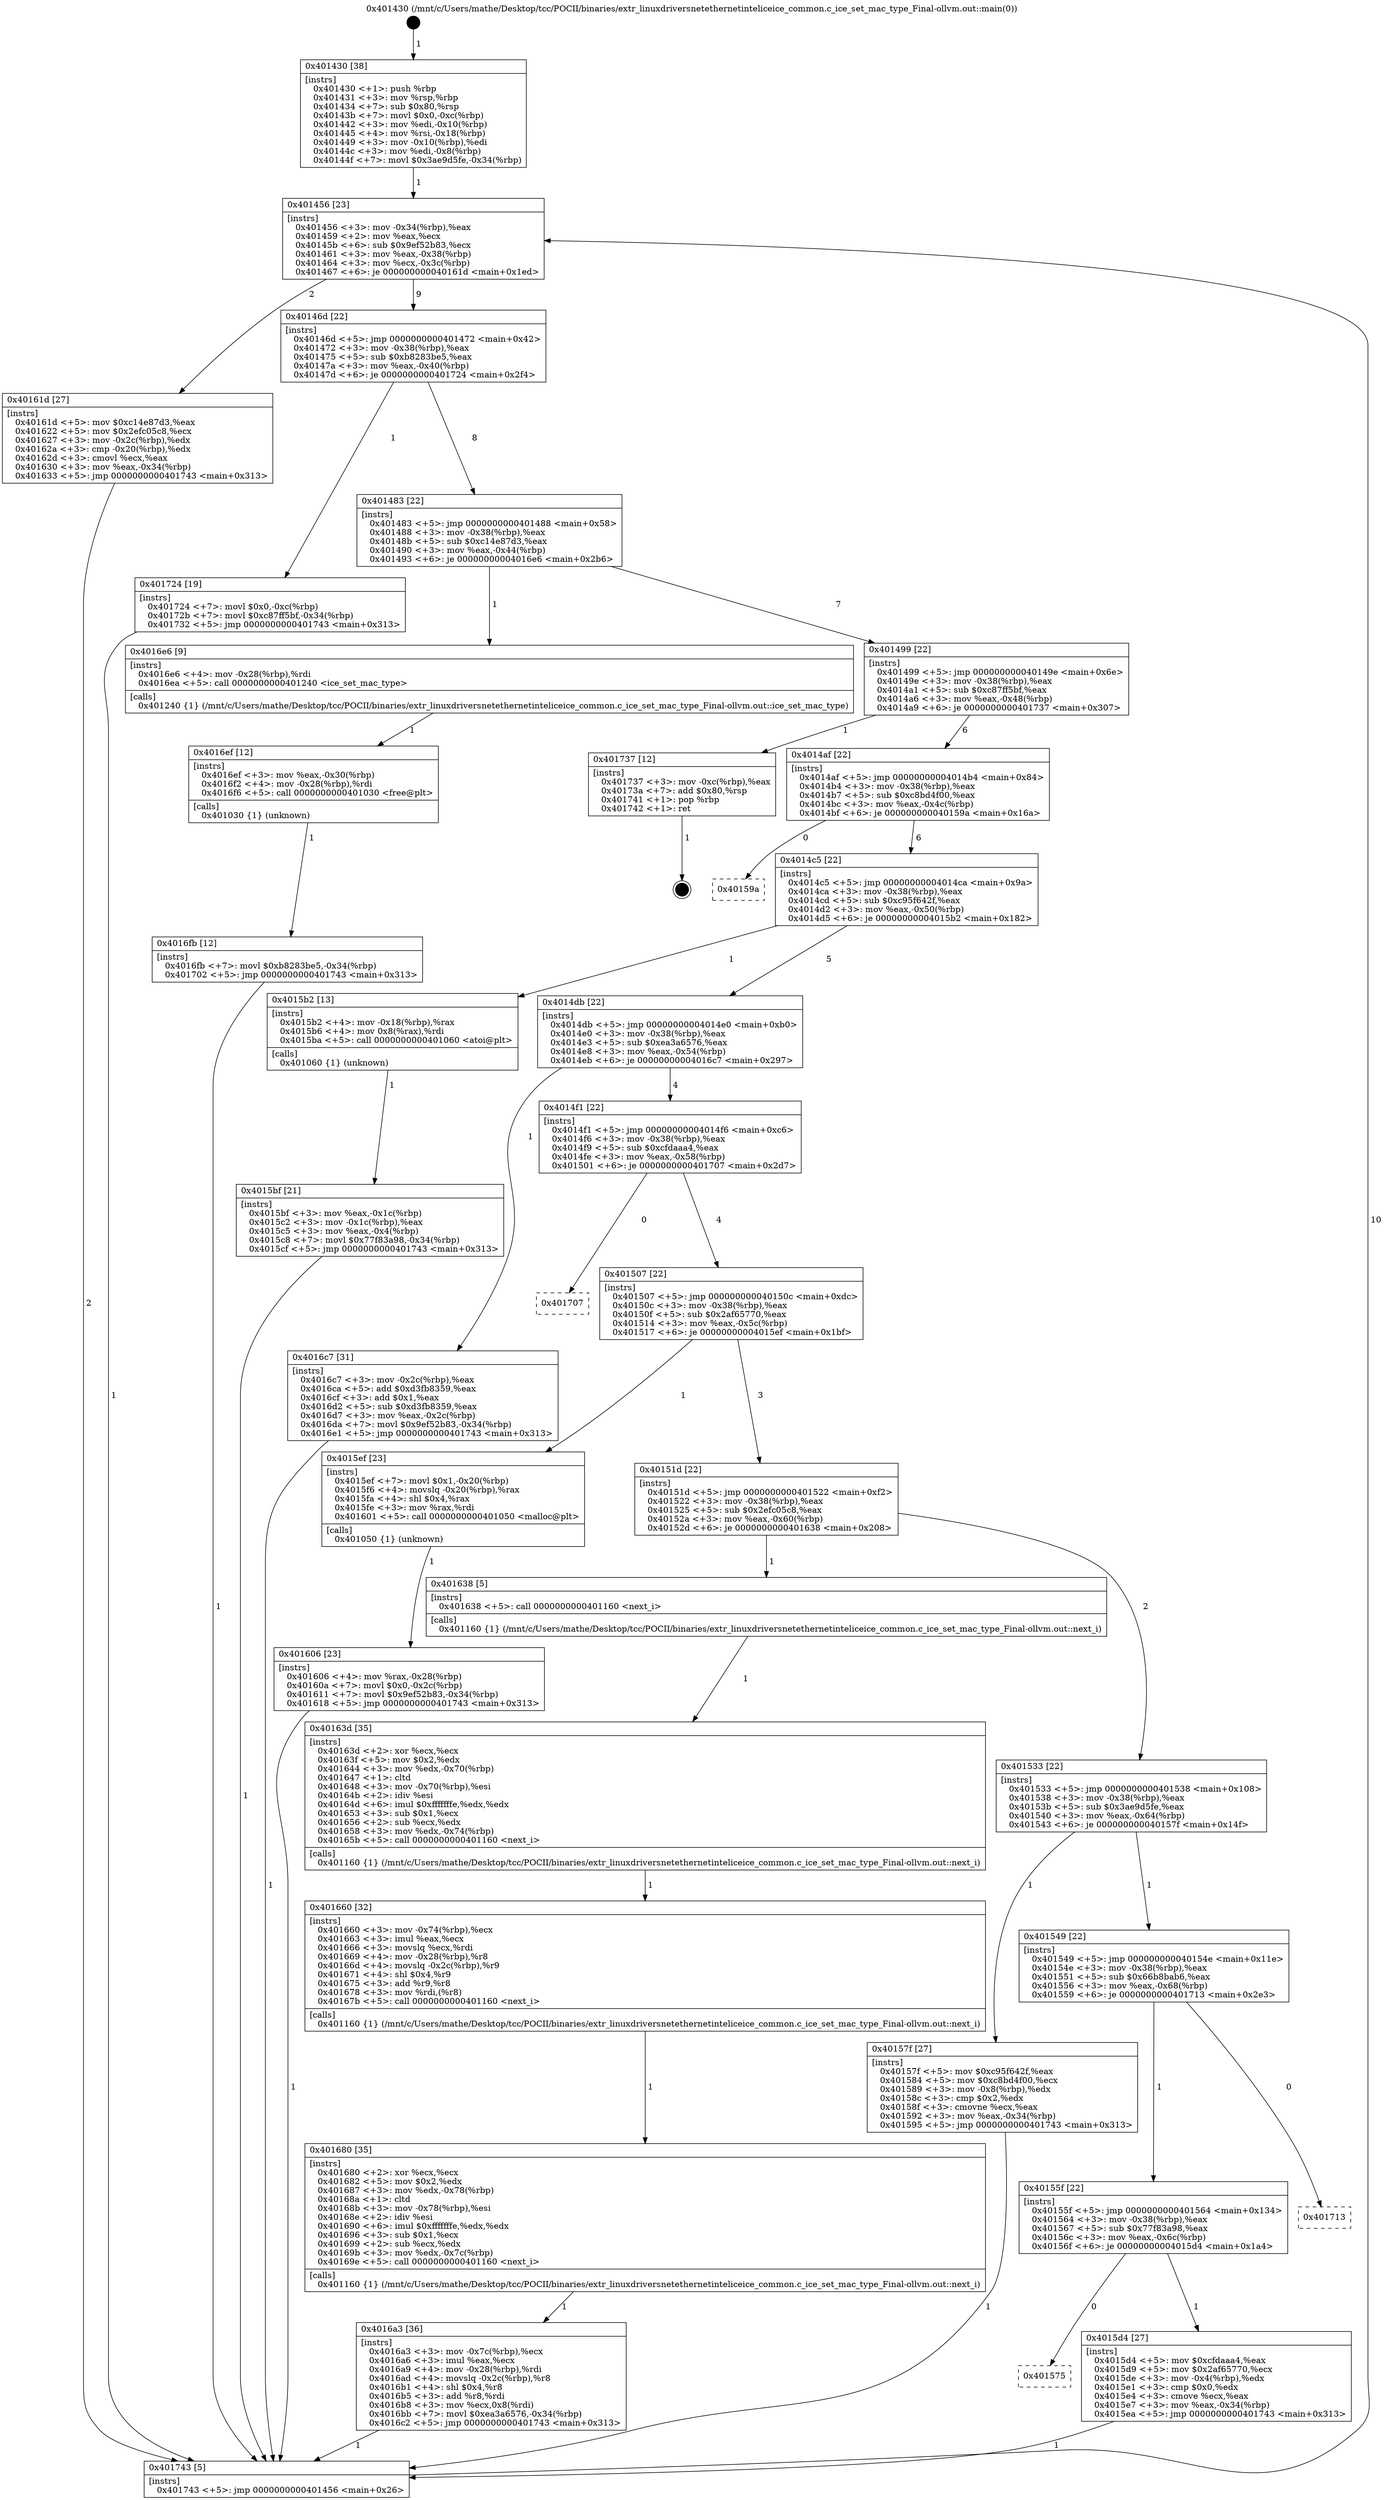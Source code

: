digraph "0x401430" {
  label = "0x401430 (/mnt/c/Users/mathe/Desktop/tcc/POCII/binaries/extr_linuxdriversnetethernetinteliceice_common.c_ice_set_mac_type_Final-ollvm.out::main(0))"
  labelloc = "t"
  node[shape=record]

  Entry [label="",width=0.3,height=0.3,shape=circle,fillcolor=black,style=filled]
  "0x401456" [label="{
     0x401456 [23]\l
     | [instrs]\l
     &nbsp;&nbsp;0x401456 \<+3\>: mov -0x34(%rbp),%eax\l
     &nbsp;&nbsp;0x401459 \<+2\>: mov %eax,%ecx\l
     &nbsp;&nbsp;0x40145b \<+6\>: sub $0x9ef52b83,%ecx\l
     &nbsp;&nbsp;0x401461 \<+3\>: mov %eax,-0x38(%rbp)\l
     &nbsp;&nbsp;0x401464 \<+3\>: mov %ecx,-0x3c(%rbp)\l
     &nbsp;&nbsp;0x401467 \<+6\>: je 000000000040161d \<main+0x1ed\>\l
  }"]
  "0x40161d" [label="{
     0x40161d [27]\l
     | [instrs]\l
     &nbsp;&nbsp;0x40161d \<+5\>: mov $0xc14e87d3,%eax\l
     &nbsp;&nbsp;0x401622 \<+5\>: mov $0x2efc05c8,%ecx\l
     &nbsp;&nbsp;0x401627 \<+3\>: mov -0x2c(%rbp),%edx\l
     &nbsp;&nbsp;0x40162a \<+3\>: cmp -0x20(%rbp),%edx\l
     &nbsp;&nbsp;0x40162d \<+3\>: cmovl %ecx,%eax\l
     &nbsp;&nbsp;0x401630 \<+3\>: mov %eax,-0x34(%rbp)\l
     &nbsp;&nbsp;0x401633 \<+5\>: jmp 0000000000401743 \<main+0x313\>\l
  }"]
  "0x40146d" [label="{
     0x40146d [22]\l
     | [instrs]\l
     &nbsp;&nbsp;0x40146d \<+5\>: jmp 0000000000401472 \<main+0x42\>\l
     &nbsp;&nbsp;0x401472 \<+3\>: mov -0x38(%rbp),%eax\l
     &nbsp;&nbsp;0x401475 \<+5\>: sub $0xb8283be5,%eax\l
     &nbsp;&nbsp;0x40147a \<+3\>: mov %eax,-0x40(%rbp)\l
     &nbsp;&nbsp;0x40147d \<+6\>: je 0000000000401724 \<main+0x2f4\>\l
  }"]
  Exit [label="",width=0.3,height=0.3,shape=circle,fillcolor=black,style=filled,peripheries=2]
  "0x401724" [label="{
     0x401724 [19]\l
     | [instrs]\l
     &nbsp;&nbsp;0x401724 \<+7\>: movl $0x0,-0xc(%rbp)\l
     &nbsp;&nbsp;0x40172b \<+7\>: movl $0xc87ff5bf,-0x34(%rbp)\l
     &nbsp;&nbsp;0x401732 \<+5\>: jmp 0000000000401743 \<main+0x313\>\l
  }"]
  "0x401483" [label="{
     0x401483 [22]\l
     | [instrs]\l
     &nbsp;&nbsp;0x401483 \<+5\>: jmp 0000000000401488 \<main+0x58\>\l
     &nbsp;&nbsp;0x401488 \<+3\>: mov -0x38(%rbp),%eax\l
     &nbsp;&nbsp;0x40148b \<+5\>: sub $0xc14e87d3,%eax\l
     &nbsp;&nbsp;0x401490 \<+3\>: mov %eax,-0x44(%rbp)\l
     &nbsp;&nbsp;0x401493 \<+6\>: je 00000000004016e6 \<main+0x2b6\>\l
  }"]
  "0x4016fb" [label="{
     0x4016fb [12]\l
     | [instrs]\l
     &nbsp;&nbsp;0x4016fb \<+7\>: movl $0xb8283be5,-0x34(%rbp)\l
     &nbsp;&nbsp;0x401702 \<+5\>: jmp 0000000000401743 \<main+0x313\>\l
  }"]
  "0x4016e6" [label="{
     0x4016e6 [9]\l
     | [instrs]\l
     &nbsp;&nbsp;0x4016e6 \<+4\>: mov -0x28(%rbp),%rdi\l
     &nbsp;&nbsp;0x4016ea \<+5\>: call 0000000000401240 \<ice_set_mac_type\>\l
     | [calls]\l
     &nbsp;&nbsp;0x401240 \{1\} (/mnt/c/Users/mathe/Desktop/tcc/POCII/binaries/extr_linuxdriversnetethernetinteliceice_common.c_ice_set_mac_type_Final-ollvm.out::ice_set_mac_type)\l
  }"]
  "0x401499" [label="{
     0x401499 [22]\l
     | [instrs]\l
     &nbsp;&nbsp;0x401499 \<+5\>: jmp 000000000040149e \<main+0x6e\>\l
     &nbsp;&nbsp;0x40149e \<+3\>: mov -0x38(%rbp),%eax\l
     &nbsp;&nbsp;0x4014a1 \<+5\>: sub $0xc87ff5bf,%eax\l
     &nbsp;&nbsp;0x4014a6 \<+3\>: mov %eax,-0x48(%rbp)\l
     &nbsp;&nbsp;0x4014a9 \<+6\>: je 0000000000401737 \<main+0x307\>\l
  }"]
  "0x4016ef" [label="{
     0x4016ef [12]\l
     | [instrs]\l
     &nbsp;&nbsp;0x4016ef \<+3\>: mov %eax,-0x30(%rbp)\l
     &nbsp;&nbsp;0x4016f2 \<+4\>: mov -0x28(%rbp),%rdi\l
     &nbsp;&nbsp;0x4016f6 \<+5\>: call 0000000000401030 \<free@plt\>\l
     | [calls]\l
     &nbsp;&nbsp;0x401030 \{1\} (unknown)\l
  }"]
  "0x401737" [label="{
     0x401737 [12]\l
     | [instrs]\l
     &nbsp;&nbsp;0x401737 \<+3\>: mov -0xc(%rbp),%eax\l
     &nbsp;&nbsp;0x40173a \<+7\>: add $0x80,%rsp\l
     &nbsp;&nbsp;0x401741 \<+1\>: pop %rbp\l
     &nbsp;&nbsp;0x401742 \<+1\>: ret\l
  }"]
  "0x4014af" [label="{
     0x4014af [22]\l
     | [instrs]\l
     &nbsp;&nbsp;0x4014af \<+5\>: jmp 00000000004014b4 \<main+0x84\>\l
     &nbsp;&nbsp;0x4014b4 \<+3\>: mov -0x38(%rbp),%eax\l
     &nbsp;&nbsp;0x4014b7 \<+5\>: sub $0xc8bd4f00,%eax\l
     &nbsp;&nbsp;0x4014bc \<+3\>: mov %eax,-0x4c(%rbp)\l
     &nbsp;&nbsp;0x4014bf \<+6\>: je 000000000040159a \<main+0x16a\>\l
  }"]
  "0x4016a3" [label="{
     0x4016a3 [36]\l
     | [instrs]\l
     &nbsp;&nbsp;0x4016a3 \<+3\>: mov -0x7c(%rbp),%ecx\l
     &nbsp;&nbsp;0x4016a6 \<+3\>: imul %eax,%ecx\l
     &nbsp;&nbsp;0x4016a9 \<+4\>: mov -0x28(%rbp),%rdi\l
     &nbsp;&nbsp;0x4016ad \<+4\>: movslq -0x2c(%rbp),%r8\l
     &nbsp;&nbsp;0x4016b1 \<+4\>: shl $0x4,%r8\l
     &nbsp;&nbsp;0x4016b5 \<+3\>: add %r8,%rdi\l
     &nbsp;&nbsp;0x4016b8 \<+3\>: mov %ecx,0x8(%rdi)\l
     &nbsp;&nbsp;0x4016bb \<+7\>: movl $0xea3a6576,-0x34(%rbp)\l
     &nbsp;&nbsp;0x4016c2 \<+5\>: jmp 0000000000401743 \<main+0x313\>\l
  }"]
  "0x40159a" [label="{
     0x40159a\l
  }", style=dashed]
  "0x4014c5" [label="{
     0x4014c5 [22]\l
     | [instrs]\l
     &nbsp;&nbsp;0x4014c5 \<+5\>: jmp 00000000004014ca \<main+0x9a\>\l
     &nbsp;&nbsp;0x4014ca \<+3\>: mov -0x38(%rbp),%eax\l
     &nbsp;&nbsp;0x4014cd \<+5\>: sub $0xc95f642f,%eax\l
     &nbsp;&nbsp;0x4014d2 \<+3\>: mov %eax,-0x50(%rbp)\l
     &nbsp;&nbsp;0x4014d5 \<+6\>: je 00000000004015b2 \<main+0x182\>\l
  }"]
  "0x401680" [label="{
     0x401680 [35]\l
     | [instrs]\l
     &nbsp;&nbsp;0x401680 \<+2\>: xor %ecx,%ecx\l
     &nbsp;&nbsp;0x401682 \<+5\>: mov $0x2,%edx\l
     &nbsp;&nbsp;0x401687 \<+3\>: mov %edx,-0x78(%rbp)\l
     &nbsp;&nbsp;0x40168a \<+1\>: cltd\l
     &nbsp;&nbsp;0x40168b \<+3\>: mov -0x78(%rbp),%esi\l
     &nbsp;&nbsp;0x40168e \<+2\>: idiv %esi\l
     &nbsp;&nbsp;0x401690 \<+6\>: imul $0xfffffffe,%edx,%edx\l
     &nbsp;&nbsp;0x401696 \<+3\>: sub $0x1,%ecx\l
     &nbsp;&nbsp;0x401699 \<+2\>: sub %ecx,%edx\l
     &nbsp;&nbsp;0x40169b \<+3\>: mov %edx,-0x7c(%rbp)\l
     &nbsp;&nbsp;0x40169e \<+5\>: call 0000000000401160 \<next_i\>\l
     | [calls]\l
     &nbsp;&nbsp;0x401160 \{1\} (/mnt/c/Users/mathe/Desktop/tcc/POCII/binaries/extr_linuxdriversnetethernetinteliceice_common.c_ice_set_mac_type_Final-ollvm.out::next_i)\l
  }"]
  "0x4015b2" [label="{
     0x4015b2 [13]\l
     | [instrs]\l
     &nbsp;&nbsp;0x4015b2 \<+4\>: mov -0x18(%rbp),%rax\l
     &nbsp;&nbsp;0x4015b6 \<+4\>: mov 0x8(%rax),%rdi\l
     &nbsp;&nbsp;0x4015ba \<+5\>: call 0000000000401060 \<atoi@plt\>\l
     | [calls]\l
     &nbsp;&nbsp;0x401060 \{1\} (unknown)\l
  }"]
  "0x4014db" [label="{
     0x4014db [22]\l
     | [instrs]\l
     &nbsp;&nbsp;0x4014db \<+5\>: jmp 00000000004014e0 \<main+0xb0\>\l
     &nbsp;&nbsp;0x4014e0 \<+3\>: mov -0x38(%rbp),%eax\l
     &nbsp;&nbsp;0x4014e3 \<+5\>: sub $0xea3a6576,%eax\l
     &nbsp;&nbsp;0x4014e8 \<+3\>: mov %eax,-0x54(%rbp)\l
     &nbsp;&nbsp;0x4014eb \<+6\>: je 00000000004016c7 \<main+0x297\>\l
  }"]
  "0x401660" [label="{
     0x401660 [32]\l
     | [instrs]\l
     &nbsp;&nbsp;0x401660 \<+3\>: mov -0x74(%rbp),%ecx\l
     &nbsp;&nbsp;0x401663 \<+3\>: imul %eax,%ecx\l
     &nbsp;&nbsp;0x401666 \<+3\>: movslq %ecx,%rdi\l
     &nbsp;&nbsp;0x401669 \<+4\>: mov -0x28(%rbp),%r8\l
     &nbsp;&nbsp;0x40166d \<+4\>: movslq -0x2c(%rbp),%r9\l
     &nbsp;&nbsp;0x401671 \<+4\>: shl $0x4,%r9\l
     &nbsp;&nbsp;0x401675 \<+3\>: add %r9,%r8\l
     &nbsp;&nbsp;0x401678 \<+3\>: mov %rdi,(%r8)\l
     &nbsp;&nbsp;0x40167b \<+5\>: call 0000000000401160 \<next_i\>\l
     | [calls]\l
     &nbsp;&nbsp;0x401160 \{1\} (/mnt/c/Users/mathe/Desktop/tcc/POCII/binaries/extr_linuxdriversnetethernetinteliceice_common.c_ice_set_mac_type_Final-ollvm.out::next_i)\l
  }"]
  "0x4016c7" [label="{
     0x4016c7 [31]\l
     | [instrs]\l
     &nbsp;&nbsp;0x4016c7 \<+3\>: mov -0x2c(%rbp),%eax\l
     &nbsp;&nbsp;0x4016ca \<+5\>: add $0xd3fb8359,%eax\l
     &nbsp;&nbsp;0x4016cf \<+3\>: add $0x1,%eax\l
     &nbsp;&nbsp;0x4016d2 \<+5\>: sub $0xd3fb8359,%eax\l
     &nbsp;&nbsp;0x4016d7 \<+3\>: mov %eax,-0x2c(%rbp)\l
     &nbsp;&nbsp;0x4016da \<+7\>: movl $0x9ef52b83,-0x34(%rbp)\l
     &nbsp;&nbsp;0x4016e1 \<+5\>: jmp 0000000000401743 \<main+0x313\>\l
  }"]
  "0x4014f1" [label="{
     0x4014f1 [22]\l
     | [instrs]\l
     &nbsp;&nbsp;0x4014f1 \<+5\>: jmp 00000000004014f6 \<main+0xc6\>\l
     &nbsp;&nbsp;0x4014f6 \<+3\>: mov -0x38(%rbp),%eax\l
     &nbsp;&nbsp;0x4014f9 \<+5\>: sub $0xcfdaaa4,%eax\l
     &nbsp;&nbsp;0x4014fe \<+3\>: mov %eax,-0x58(%rbp)\l
     &nbsp;&nbsp;0x401501 \<+6\>: je 0000000000401707 \<main+0x2d7\>\l
  }"]
  "0x40163d" [label="{
     0x40163d [35]\l
     | [instrs]\l
     &nbsp;&nbsp;0x40163d \<+2\>: xor %ecx,%ecx\l
     &nbsp;&nbsp;0x40163f \<+5\>: mov $0x2,%edx\l
     &nbsp;&nbsp;0x401644 \<+3\>: mov %edx,-0x70(%rbp)\l
     &nbsp;&nbsp;0x401647 \<+1\>: cltd\l
     &nbsp;&nbsp;0x401648 \<+3\>: mov -0x70(%rbp),%esi\l
     &nbsp;&nbsp;0x40164b \<+2\>: idiv %esi\l
     &nbsp;&nbsp;0x40164d \<+6\>: imul $0xfffffffe,%edx,%edx\l
     &nbsp;&nbsp;0x401653 \<+3\>: sub $0x1,%ecx\l
     &nbsp;&nbsp;0x401656 \<+2\>: sub %ecx,%edx\l
     &nbsp;&nbsp;0x401658 \<+3\>: mov %edx,-0x74(%rbp)\l
     &nbsp;&nbsp;0x40165b \<+5\>: call 0000000000401160 \<next_i\>\l
     | [calls]\l
     &nbsp;&nbsp;0x401160 \{1\} (/mnt/c/Users/mathe/Desktop/tcc/POCII/binaries/extr_linuxdriversnetethernetinteliceice_common.c_ice_set_mac_type_Final-ollvm.out::next_i)\l
  }"]
  "0x401707" [label="{
     0x401707\l
  }", style=dashed]
  "0x401507" [label="{
     0x401507 [22]\l
     | [instrs]\l
     &nbsp;&nbsp;0x401507 \<+5\>: jmp 000000000040150c \<main+0xdc\>\l
     &nbsp;&nbsp;0x40150c \<+3\>: mov -0x38(%rbp),%eax\l
     &nbsp;&nbsp;0x40150f \<+5\>: sub $0x2af65770,%eax\l
     &nbsp;&nbsp;0x401514 \<+3\>: mov %eax,-0x5c(%rbp)\l
     &nbsp;&nbsp;0x401517 \<+6\>: je 00000000004015ef \<main+0x1bf\>\l
  }"]
  "0x401606" [label="{
     0x401606 [23]\l
     | [instrs]\l
     &nbsp;&nbsp;0x401606 \<+4\>: mov %rax,-0x28(%rbp)\l
     &nbsp;&nbsp;0x40160a \<+7\>: movl $0x0,-0x2c(%rbp)\l
     &nbsp;&nbsp;0x401611 \<+7\>: movl $0x9ef52b83,-0x34(%rbp)\l
     &nbsp;&nbsp;0x401618 \<+5\>: jmp 0000000000401743 \<main+0x313\>\l
  }"]
  "0x4015ef" [label="{
     0x4015ef [23]\l
     | [instrs]\l
     &nbsp;&nbsp;0x4015ef \<+7\>: movl $0x1,-0x20(%rbp)\l
     &nbsp;&nbsp;0x4015f6 \<+4\>: movslq -0x20(%rbp),%rax\l
     &nbsp;&nbsp;0x4015fa \<+4\>: shl $0x4,%rax\l
     &nbsp;&nbsp;0x4015fe \<+3\>: mov %rax,%rdi\l
     &nbsp;&nbsp;0x401601 \<+5\>: call 0000000000401050 \<malloc@plt\>\l
     | [calls]\l
     &nbsp;&nbsp;0x401050 \{1\} (unknown)\l
  }"]
  "0x40151d" [label="{
     0x40151d [22]\l
     | [instrs]\l
     &nbsp;&nbsp;0x40151d \<+5\>: jmp 0000000000401522 \<main+0xf2\>\l
     &nbsp;&nbsp;0x401522 \<+3\>: mov -0x38(%rbp),%eax\l
     &nbsp;&nbsp;0x401525 \<+5\>: sub $0x2efc05c8,%eax\l
     &nbsp;&nbsp;0x40152a \<+3\>: mov %eax,-0x60(%rbp)\l
     &nbsp;&nbsp;0x40152d \<+6\>: je 0000000000401638 \<main+0x208\>\l
  }"]
  "0x401575" [label="{
     0x401575\l
  }", style=dashed]
  "0x401638" [label="{
     0x401638 [5]\l
     | [instrs]\l
     &nbsp;&nbsp;0x401638 \<+5\>: call 0000000000401160 \<next_i\>\l
     | [calls]\l
     &nbsp;&nbsp;0x401160 \{1\} (/mnt/c/Users/mathe/Desktop/tcc/POCII/binaries/extr_linuxdriversnetethernetinteliceice_common.c_ice_set_mac_type_Final-ollvm.out::next_i)\l
  }"]
  "0x401533" [label="{
     0x401533 [22]\l
     | [instrs]\l
     &nbsp;&nbsp;0x401533 \<+5\>: jmp 0000000000401538 \<main+0x108\>\l
     &nbsp;&nbsp;0x401538 \<+3\>: mov -0x38(%rbp),%eax\l
     &nbsp;&nbsp;0x40153b \<+5\>: sub $0x3ae9d5fe,%eax\l
     &nbsp;&nbsp;0x401540 \<+3\>: mov %eax,-0x64(%rbp)\l
     &nbsp;&nbsp;0x401543 \<+6\>: je 000000000040157f \<main+0x14f\>\l
  }"]
  "0x4015d4" [label="{
     0x4015d4 [27]\l
     | [instrs]\l
     &nbsp;&nbsp;0x4015d4 \<+5\>: mov $0xcfdaaa4,%eax\l
     &nbsp;&nbsp;0x4015d9 \<+5\>: mov $0x2af65770,%ecx\l
     &nbsp;&nbsp;0x4015de \<+3\>: mov -0x4(%rbp),%edx\l
     &nbsp;&nbsp;0x4015e1 \<+3\>: cmp $0x0,%edx\l
     &nbsp;&nbsp;0x4015e4 \<+3\>: cmove %ecx,%eax\l
     &nbsp;&nbsp;0x4015e7 \<+3\>: mov %eax,-0x34(%rbp)\l
     &nbsp;&nbsp;0x4015ea \<+5\>: jmp 0000000000401743 \<main+0x313\>\l
  }"]
  "0x40157f" [label="{
     0x40157f [27]\l
     | [instrs]\l
     &nbsp;&nbsp;0x40157f \<+5\>: mov $0xc95f642f,%eax\l
     &nbsp;&nbsp;0x401584 \<+5\>: mov $0xc8bd4f00,%ecx\l
     &nbsp;&nbsp;0x401589 \<+3\>: mov -0x8(%rbp),%edx\l
     &nbsp;&nbsp;0x40158c \<+3\>: cmp $0x2,%edx\l
     &nbsp;&nbsp;0x40158f \<+3\>: cmovne %ecx,%eax\l
     &nbsp;&nbsp;0x401592 \<+3\>: mov %eax,-0x34(%rbp)\l
     &nbsp;&nbsp;0x401595 \<+5\>: jmp 0000000000401743 \<main+0x313\>\l
  }"]
  "0x401549" [label="{
     0x401549 [22]\l
     | [instrs]\l
     &nbsp;&nbsp;0x401549 \<+5\>: jmp 000000000040154e \<main+0x11e\>\l
     &nbsp;&nbsp;0x40154e \<+3\>: mov -0x38(%rbp),%eax\l
     &nbsp;&nbsp;0x401551 \<+5\>: sub $0x66b8bab6,%eax\l
     &nbsp;&nbsp;0x401556 \<+3\>: mov %eax,-0x68(%rbp)\l
     &nbsp;&nbsp;0x401559 \<+6\>: je 0000000000401713 \<main+0x2e3\>\l
  }"]
  "0x401743" [label="{
     0x401743 [5]\l
     | [instrs]\l
     &nbsp;&nbsp;0x401743 \<+5\>: jmp 0000000000401456 \<main+0x26\>\l
  }"]
  "0x401430" [label="{
     0x401430 [38]\l
     | [instrs]\l
     &nbsp;&nbsp;0x401430 \<+1\>: push %rbp\l
     &nbsp;&nbsp;0x401431 \<+3\>: mov %rsp,%rbp\l
     &nbsp;&nbsp;0x401434 \<+7\>: sub $0x80,%rsp\l
     &nbsp;&nbsp;0x40143b \<+7\>: movl $0x0,-0xc(%rbp)\l
     &nbsp;&nbsp;0x401442 \<+3\>: mov %edi,-0x10(%rbp)\l
     &nbsp;&nbsp;0x401445 \<+4\>: mov %rsi,-0x18(%rbp)\l
     &nbsp;&nbsp;0x401449 \<+3\>: mov -0x10(%rbp),%edi\l
     &nbsp;&nbsp;0x40144c \<+3\>: mov %edi,-0x8(%rbp)\l
     &nbsp;&nbsp;0x40144f \<+7\>: movl $0x3ae9d5fe,-0x34(%rbp)\l
  }"]
  "0x4015bf" [label="{
     0x4015bf [21]\l
     | [instrs]\l
     &nbsp;&nbsp;0x4015bf \<+3\>: mov %eax,-0x1c(%rbp)\l
     &nbsp;&nbsp;0x4015c2 \<+3\>: mov -0x1c(%rbp),%eax\l
     &nbsp;&nbsp;0x4015c5 \<+3\>: mov %eax,-0x4(%rbp)\l
     &nbsp;&nbsp;0x4015c8 \<+7\>: movl $0x77f83a98,-0x34(%rbp)\l
     &nbsp;&nbsp;0x4015cf \<+5\>: jmp 0000000000401743 \<main+0x313\>\l
  }"]
  "0x40155f" [label="{
     0x40155f [22]\l
     | [instrs]\l
     &nbsp;&nbsp;0x40155f \<+5\>: jmp 0000000000401564 \<main+0x134\>\l
     &nbsp;&nbsp;0x401564 \<+3\>: mov -0x38(%rbp),%eax\l
     &nbsp;&nbsp;0x401567 \<+5\>: sub $0x77f83a98,%eax\l
     &nbsp;&nbsp;0x40156c \<+3\>: mov %eax,-0x6c(%rbp)\l
     &nbsp;&nbsp;0x40156f \<+6\>: je 00000000004015d4 \<main+0x1a4\>\l
  }"]
  "0x401713" [label="{
     0x401713\l
  }", style=dashed]
  Entry -> "0x401430" [label=" 1"]
  "0x401456" -> "0x40161d" [label=" 2"]
  "0x401456" -> "0x40146d" [label=" 9"]
  "0x401737" -> Exit [label=" 1"]
  "0x40146d" -> "0x401724" [label=" 1"]
  "0x40146d" -> "0x401483" [label=" 8"]
  "0x401724" -> "0x401743" [label=" 1"]
  "0x401483" -> "0x4016e6" [label=" 1"]
  "0x401483" -> "0x401499" [label=" 7"]
  "0x4016fb" -> "0x401743" [label=" 1"]
  "0x401499" -> "0x401737" [label=" 1"]
  "0x401499" -> "0x4014af" [label=" 6"]
  "0x4016ef" -> "0x4016fb" [label=" 1"]
  "0x4014af" -> "0x40159a" [label=" 0"]
  "0x4014af" -> "0x4014c5" [label=" 6"]
  "0x4016e6" -> "0x4016ef" [label=" 1"]
  "0x4014c5" -> "0x4015b2" [label=" 1"]
  "0x4014c5" -> "0x4014db" [label=" 5"]
  "0x4016c7" -> "0x401743" [label=" 1"]
  "0x4014db" -> "0x4016c7" [label=" 1"]
  "0x4014db" -> "0x4014f1" [label=" 4"]
  "0x4016a3" -> "0x401743" [label=" 1"]
  "0x4014f1" -> "0x401707" [label=" 0"]
  "0x4014f1" -> "0x401507" [label=" 4"]
  "0x401680" -> "0x4016a3" [label=" 1"]
  "0x401507" -> "0x4015ef" [label=" 1"]
  "0x401507" -> "0x40151d" [label=" 3"]
  "0x401660" -> "0x401680" [label=" 1"]
  "0x40151d" -> "0x401638" [label=" 1"]
  "0x40151d" -> "0x401533" [label=" 2"]
  "0x40163d" -> "0x401660" [label=" 1"]
  "0x401533" -> "0x40157f" [label=" 1"]
  "0x401533" -> "0x401549" [label=" 1"]
  "0x40157f" -> "0x401743" [label=" 1"]
  "0x401430" -> "0x401456" [label=" 1"]
  "0x401743" -> "0x401456" [label=" 10"]
  "0x4015b2" -> "0x4015bf" [label=" 1"]
  "0x4015bf" -> "0x401743" [label=" 1"]
  "0x401638" -> "0x40163d" [label=" 1"]
  "0x401549" -> "0x401713" [label=" 0"]
  "0x401549" -> "0x40155f" [label=" 1"]
  "0x40161d" -> "0x401743" [label=" 2"]
  "0x40155f" -> "0x4015d4" [label=" 1"]
  "0x40155f" -> "0x401575" [label=" 0"]
  "0x4015d4" -> "0x401743" [label=" 1"]
  "0x4015ef" -> "0x401606" [label=" 1"]
  "0x401606" -> "0x401743" [label=" 1"]
}
